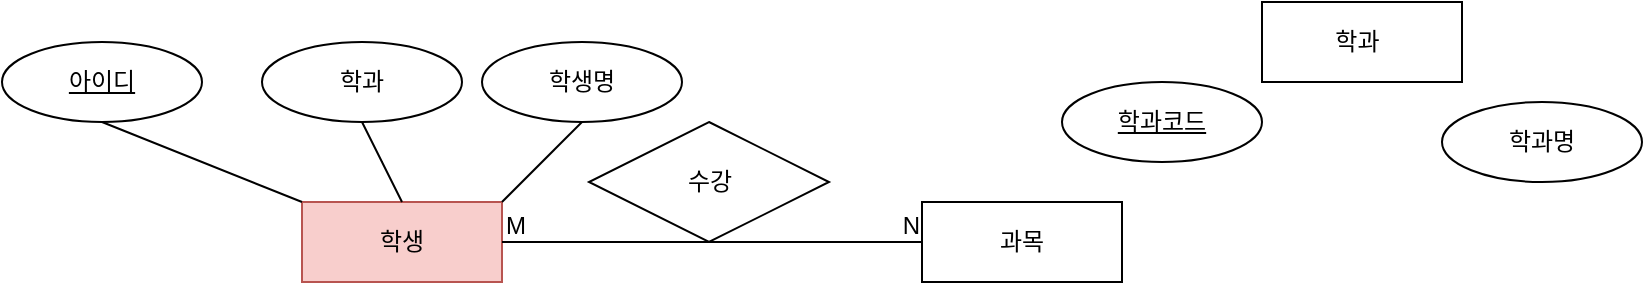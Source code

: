 <mxfile version="24.0.6" type="github">
  <diagram name="페이지-1" id="-L8nKjR1luS-aqHSP6iY">
    <mxGraphModel dx="1434" dy="772" grid="1" gridSize="10" guides="1" tooltips="1" connect="1" arrows="1" fold="1" page="1" pageScale="1" pageWidth="827" pageHeight="1169" math="0" shadow="0">
      <root>
        <mxCell id="0" />
        <mxCell id="1" parent="0" />
        <mxCell id="N19l-cVoPCf4fCoxbIFA-4" value="학생" style="whiteSpace=wrap;html=1;align=center;fillColor=#f8cecc;strokeColor=#b85450;" vertex="1" parent="1">
          <mxGeometry x="150" y="100" width="100" height="40" as="geometry" />
        </mxCell>
        <mxCell id="N19l-cVoPCf4fCoxbIFA-5" value="학과&lt;span style=&quot;white-space: pre;&quot;&gt;&#x9;&lt;/span&gt;" style="whiteSpace=wrap;html=1;align=center;" vertex="1" parent="1">
          <mxGeometry x="630" width="100" height="40" as="geometry" />
        </mxCell>
        <mxCell id="N19l-cVoPCf4fCoxbIFA-6" value="과목" style="whiteSpace=wrap;html=1;align=center;" vertex="1" parent="1">
          <mxGeometry x="460" y="100" width="100" height="40" as="geometry" />
        </mxCell>
        <mxCell id="N19l-cVoPCf4fCoxbIFA-8" value="학과" style="ellipse;whiteSpace=wrap;html=1;align=center;" vertex="1" parent="1">
          <mxGeometry x="130" y="20" width="100" height="40" as="geometry" />
        </mxCell>
        <mxCell id="N19l-cVoPCf4fCoxbIFA-9" value="학생명" style="ellipse;whiteSpace=wrap;html=1;align=center;" vertex="1" parent="1">
          <mxGeometry x="240" y="20" width="100" height="40" as="geometry" />
        </mxCell>
        <mxCell id="N19l-cVoPCf4fCoxbIFA-10" value="학과명" style="ellipse;whiteSpace=wrap;html=1;align=center;" vertex="1" parent="1">
          <mxGeometry x="720" y="50" width="100" height="40" as="geometry" />
        </mxCell>
        <mxCell id="N19l-cVoPCf4fCoxbIFA-13" value="학과코드" style="ellipse;whiteSpace=wrap;html=1;align=center;fontStyle=4;" vertex="1" parent="1">
          <mxGeometry x="530" y="40" width="100" height="40" as="geometry" />
        </mxCell>
        <mxCell id="N19l-cVoPCf4fCoxbIFA-14" value="아이디" style="ellipse;whiteSpace=wrap;html=1;align=center;fontStyle=4;" vertex="1" parent="1">
          <mxGeometry y="20" width="100" height="40" as="geometry" />
        </mxCell>
        <mxCell id="N19l-cVoPCf4fCoxbIFA-19" value="" style="endArrow=none;html=1;rounded=0;entryX=0;entryY=0;entryDx=0;entryDy=0;exitX=0.5;exitY=1;exitDx=0;exitDy=0;" edge="1" parent="1" source="N19l-cVoPCf4fCoxbIFA-14" target="N19l-cVoPCf4fCoxbIFA-4">
          <mxGeometry relative="1" as="geometry">
            <mxPoint x="130" y="70" as="sourcePoint" />
            <mxPoint x="290" y="70" as="targetPoint" />
            <Array as="points" />
          </mxGeometry>
        </mxCell>
        <mxCell id="N19l-cVoPCf4fCoxbIFA-20" value="" style="endArrow=none;html=1;rounded=0;exitX=0.5;exitY=1;exitDx=0;exitDy=0;" edge="1" parent="1" source="N19l-cVoPCf4fCoxbIFA-8">
          <mxGeometry relative="1" as="geometry">
            <mxPoint x="150" y="70" as="sourcePoint" />
            <mxPoint x="190" y="80" as="targetPoint" />
            <Array as="points">
              <mxPoint x="200" y="100" />
            </Array>
          </mxGeometry>
        </mxCell>
        <mxCell id="N19l-cVoPCf4fCoxbIFA-22" value="수강" style="shape=rhombus;perimeter=rhombusPerimeter;whiteSpace=wrap;html=1;align=center;" vertex="1" parent="1">
          <mxGeometry x="293.5" y="60" width="120" height="60" as="geometry" />
        </mxCell>
        <mxCell id="N19l-cVoPCf4fCoxbIFA-28" value="" style="endArrow=none;html=1;rounded=0;exitX=1;exitY=0.5;exitDx=0;exitDy=0;entryX=0;entryY=0.5;entryDx=0;entryDy=0;" edge="1" parent="1" source="N19l-cVoPCf4fCoxbIFA-4" target="N19l-cVoPCf4fCoxbIFA-6">
          <mxGeometry relative="1" as="geometry">
            <mxPoint x="470" as="sourcePoint" />
            <mxPoint x="400" y="190" as="targetPoint" />
          </mxGeometry>
        </mxCell>
        <mxCell id="N19l-cVoPCf4fCoxbIFA-29" value="M" style="resizable=0;html=1;whiteSpace=wrap;align=left;verticalAlign=bottom;" connectable="0" vertex="1" parent="N19l-cVoPCf4fCoxbIFA-28">
          <mxGeometry x="-1" relative="1" as="geometry" />
        </mxCell>
        <mxCell id="N19l-cVoPCf4fCoxbIFA-30" value="N" style="resizable=0;html=1;whiteSpace=wrap;align=right;verticalAlign=bottom;" connectable="0" vertex="1" parent="N19l-cVoPCf4fCoxbIFA-28">
          <mxGeometry x="1" relative="1" as="geometry" />
        </mxCell>
        <mxCell id="N19l-cVoPCf4fCoxbIFA-35" value="" style="endArrow=none;html=1;rounded=0;exitX=0.5;exitY=1;exitDx=0;exitDy=0;entryX=1;entryY=0;entryDx=0;entryDy=0;" edge="1" parent="1" source="N19l-cVoPCf4fCoxbIFA-9" target="N19l-cVoPCf4fCoxbIFA-4">
          <mxGeometry relative="1" as="geometry">
            <mxPoint x="470" as="sourcePoint" />
            <mxPoint x="630" as="targetPoint" />
          </mxGeometry>
        </mxCell>
      </root>
    </mxGraphModel>
  </diagram>
</mxfile>
